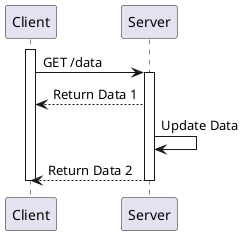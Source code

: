 @startuml
activate Client

Client -> Server: GET /data
activate Server
Server --> Client: Return Data 1
Server -> Server: Update Data
Server --> Client: Return Data 2
deactivate Server

deactivate Client
@enduml
